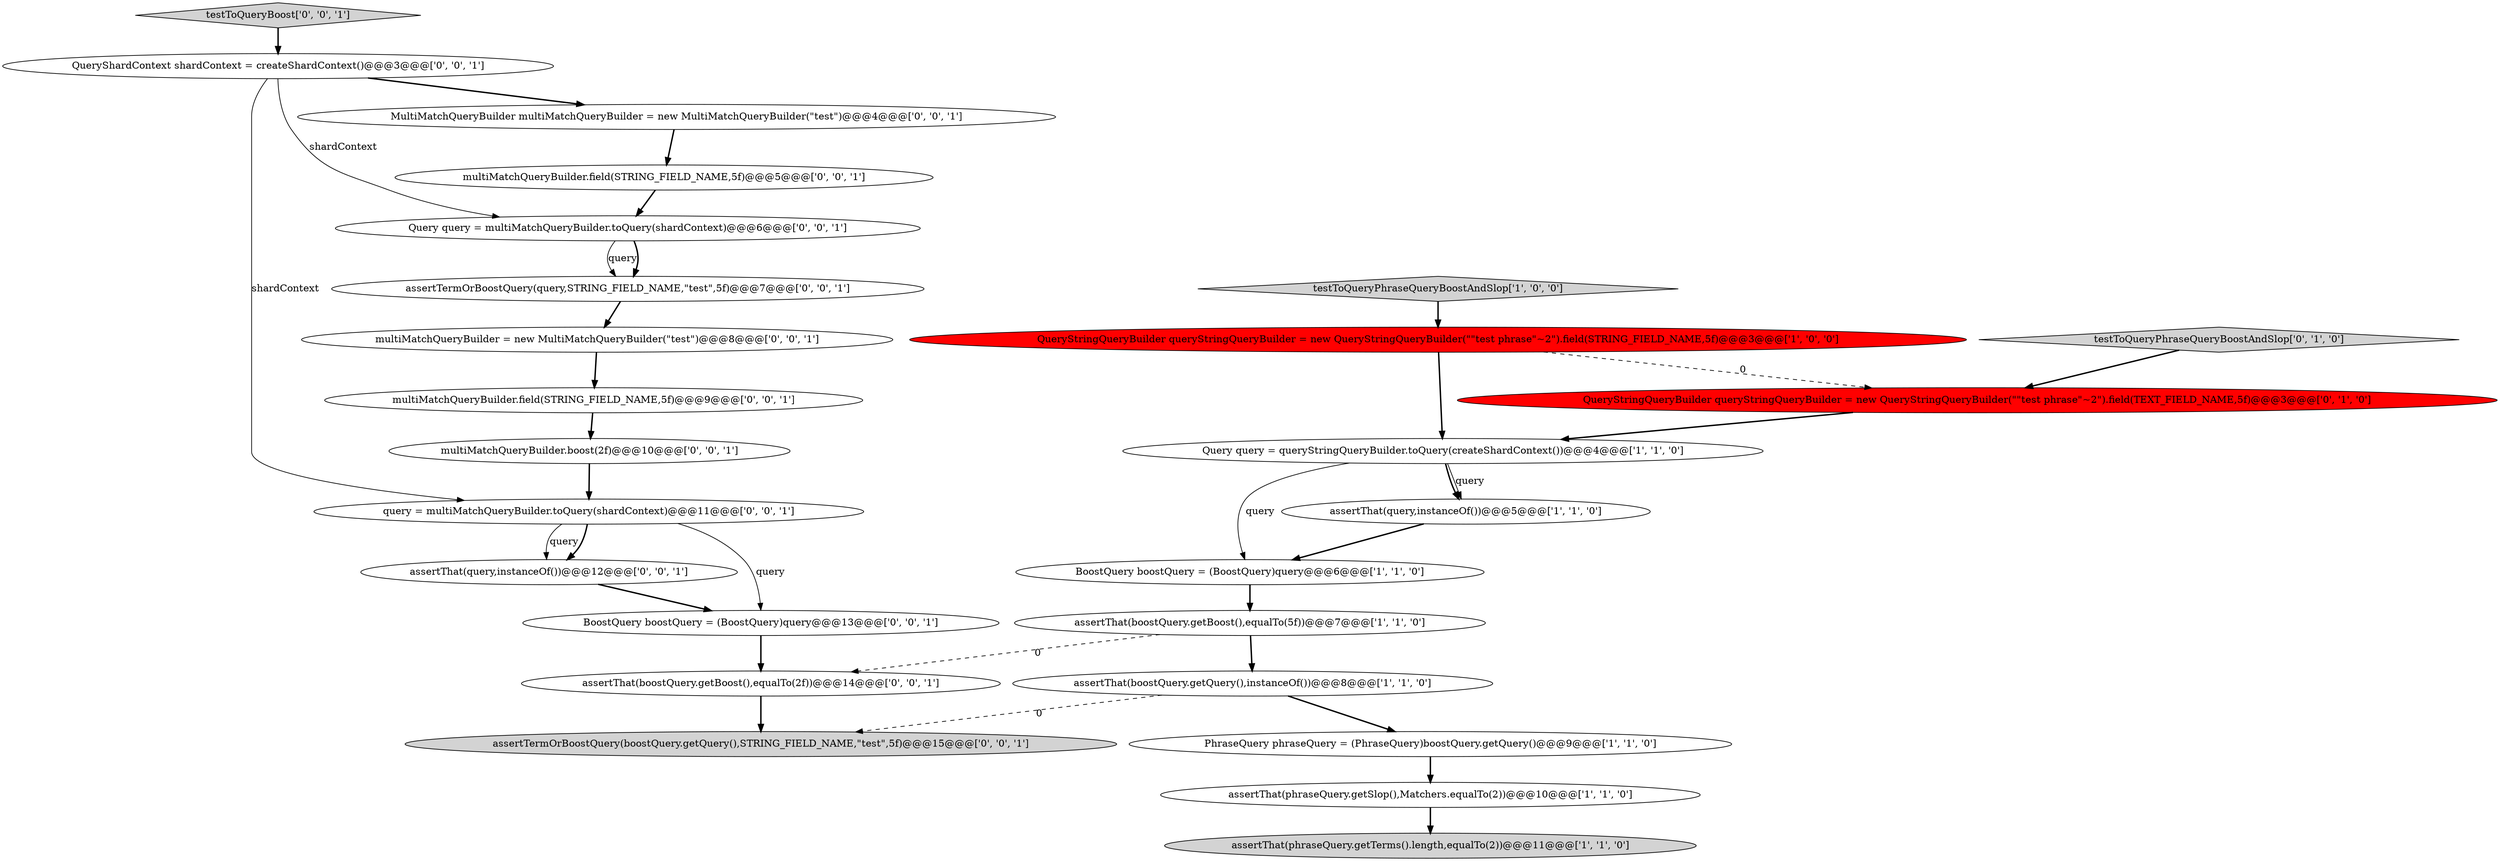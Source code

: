 digraph {
12 [style = filled, label = "testToQueryBoost['0', '0', '1']", fillcolor = lightgray, shape = diamond image = "AAA0AAABBB3BBB"];
16 [style = filled, label = "assertThat(query,instanceOf())@@@12@@@['0', '0', '1']", fillcolor = white, shape = ellipse image = "AAA0AAABBB3BBB"];
2 [style = filled, label = "Query query = queryStringQueryBuilder.toQuery(createShardContext())@@@4@@@['1', '1', '0']", fillcolor = white, shape = ellipse image = "AAA0AAABBB1BBB"];
21 [style = filled, label = "query = multiMatchQueryBuilder.toQuery(shardContext)@@@11@@@['0', '0', '1']", fillcolor = white, shape = ellipse image = "AAA0AAABBB3BBB"];
6 [style = filled, label = "testToQueryPhraseQueryBoostAndSlop['1', '0', '0']", fillcolor = lightgray, shape = diamond image = "AAA0AAABBB1BBB"];
10 [style = filled, label = "QueryStringQueryBuilder queryStringQueryBuilder = new QueryStringQueryBuilder(\"\"test phrase\"~2\").field(TEXT_FIELD_NAME,5f)@@@3@@@['0', '1', '0']", fillcolor = red, shape = ellipse image = "AAA1AAABBB2BBB"];
23 [style = filled, label = "BoostQuery boostQuery = (BoostQuery)query@@@13@@@['0', '0', '1']", fillcolor = white, shape = ellipse image = "AAA0AAABBB3BBB"];
0 [style = filled, label = "PhraseQuery phraseQuery = (PhraseQuery)boostQuery.getQuery()@@@9@@@['1', '1', '0']", fillcolor = white, shape = ellipse image = "AAA0AAABBB1BBB"];
17 [style = filled, label = "assertTermOrBoostQuery(query,STRING_FIELD_NAME,\"test\",5f)@@@7@@@['0', '0', '1']", fillcolor = white, shape = ellipse image = "AAA0AAABBB3BBB"];
9 [style = filled, label = "BoostQuery boostQuery = (BoostQuery)query@@@6@@@['1', '1', '0']", fillcolor = white, shape = ellipse image = "AAA0AAABBB1BBB"];
22 [style = filled, label = "assertThat(boostQuery.getBoost(),equalTo(2f))@@@14@@@['0', '0', '1']", fillcolor = white, shape = ellipse image = "AAA0AAABBB3BBB"];
24 [style = filled, label = "multiMatchQueryBuilder.field(STRING_FIELD_NAME,5f)@@@5@@@['0', '0', '1']", fillcolor = white, shape = ellipse image = "AAA0AAABBB3BBB"];
25 [style = filled, label = "QueryShardContext shardContext = createShardContext()@@@3@@@['0', '0', '1']", fillcolor = white, shape = ellipse image = "AAA0AAABBB3BBB"];
8 [style = filled, label = "QueryStringQueryBuilder queryStringQueryBuilder = new QueryStringQueryBuilder(\"\"test phrase\"~2\").field(STRING_FIELD_NAME,5f)@@@3@@@['1', '0', '0']", fillcolor = red, shape = ellipse image = "AAA1AAABBB1BBB"];
4 [style = filled, label = "assertThat(boostQuery.getBoost(),equalTo(5f))@@@7@@@['1', '1', '0']", fillcolor = white, shape = ellipse image = "AAA0AAABBB1BBB"];
19 [style = filled, label = "assertTermOrBoostQuery(boostQuery.getQuery(),STRING_FIELD_NAME,\"test\",5f)@@@15@@@['0', '0', '1']", fillcolor = lightgray, shape = ellipse image = "AAA0AAABBB3BBB"];
20 [style = filled, label = "multiMatchQueryBuilder.boost(2f)@@@10@@@['0', '0', '1']", fillcolor = white, shape = ellipse image = "AAA0AAABBB3BBB"];
18 [style = filled, label = "multiMatchQueryBuilder.field(STRING_FIELD_NAME,5f)@@@9@@@['0', '0', '1']", fillcolor = white, shape = ellipse image = "AAA0AAABBB3BBB"];
1 [style = filled, label = "assertThat(boostQuery.getQuery(),instanceOf())@@@8@@@['1', '1', '0']", fillcolor = white, shape = ellipse image = "AAA0AAABBB1BBB"];
5 [style = filled, label = "assertThat(phraseQuery.getSlop(),Matchers.equalTo(2))@@@10@@@['1', '1', '0']", fillcolor = white, shape = ellipse image = "AAA0AAABBB1BBB"];
7 [style = filled, label = "assertThat(query,instanceOf())@@@5@@@['1', '1', '0']", fillcolor = white, shape = ellipse image = "AAA0AAABBB1BBB"];
14 [style = filled, label = "multiMatchQueryBuilder = new MultiMatchQueryBuilder(\"test\")@@@8@@@['0', '0', '1']", fillcolor = white, shape = ellipse image = "AAA0AAABBB3BBB"];
15 [style = filled, label = "Query query = multiMatchQueryBuilder.toQuery(shardContext)@@@6@@@['0', '0', '1']", fillcolor = white, shape = ellipse image = "AAA0AAABBB3BBB"];
3 [style = filled, label = "assertThat(phraseQuery.getTerms().length,equalTo(2))@@@11@@@['1', '1', '0']", fillcolor = lightgray, shape = ellipse image = "AAA0AAABBB1BBB"];
13 [style = filled, label = "MultiMatchQueryBuilder multiMatchQueryBuilder = new MultiMatchQueryBuilder(\"test\")@@@4@@@['0', '0', '1']", fillcolor = white, shape = ellipse image = "AAA0AAABBB3BBB"];
11 [style = filled, label = "testToQueryPhraseQueryBoostAndSlop['0', '1', '0']", fillcolor = lightgray, shape = diamond image = "AAA0AAABBB2BBB"];
5->3 [style = bold, label=""];
2->9 [style = solid, label="query"];
8->10 [style = dashed, label="0"];
13->24 [style = bold, label=""];
22->19 [style = bold, label=""];
21->16 [style = solid, label="query"];
25->13 [style = bold, label=""];
9->4 [style = bold, label=""];
1->19 [style = dashed, label="0"];
21->23 [style = solid, label="query"];
1->0 [style = bold, label=""];
16->23 [style = bold, label=""];
4->22 [style = dashed, label="0"];
25->15 [style = solid, label="shardContext"];
20->21 [style = bold, label=""];
7->9 [style = bold, label=""];
15->17 [style = solid, label="query"];
18->20 [style = bold, label=""];
15->17 [style = bold, label=""];
23->22 [style = bold, label=""];
8->2 [style = bold, label=""];
17->14 [style = bold, label=""];
11->10 [style = bold, label=""];
12->25 [style = bold, label=""];
6->8 [style = bold, label=""];
25->21 [style = solid, label="shardContext"];
21->16 [style = bold, label=""];
14->18 [style = bold, label=""];
10->2 [style = bold, label=""];
4->1 [style = bold, label=""];
2->7 [style = bold, label=""];
2->7 [style = solid, label="query"];
0->5 [style = bold, label=""];
24->15 [style = bold, label=""];
}
